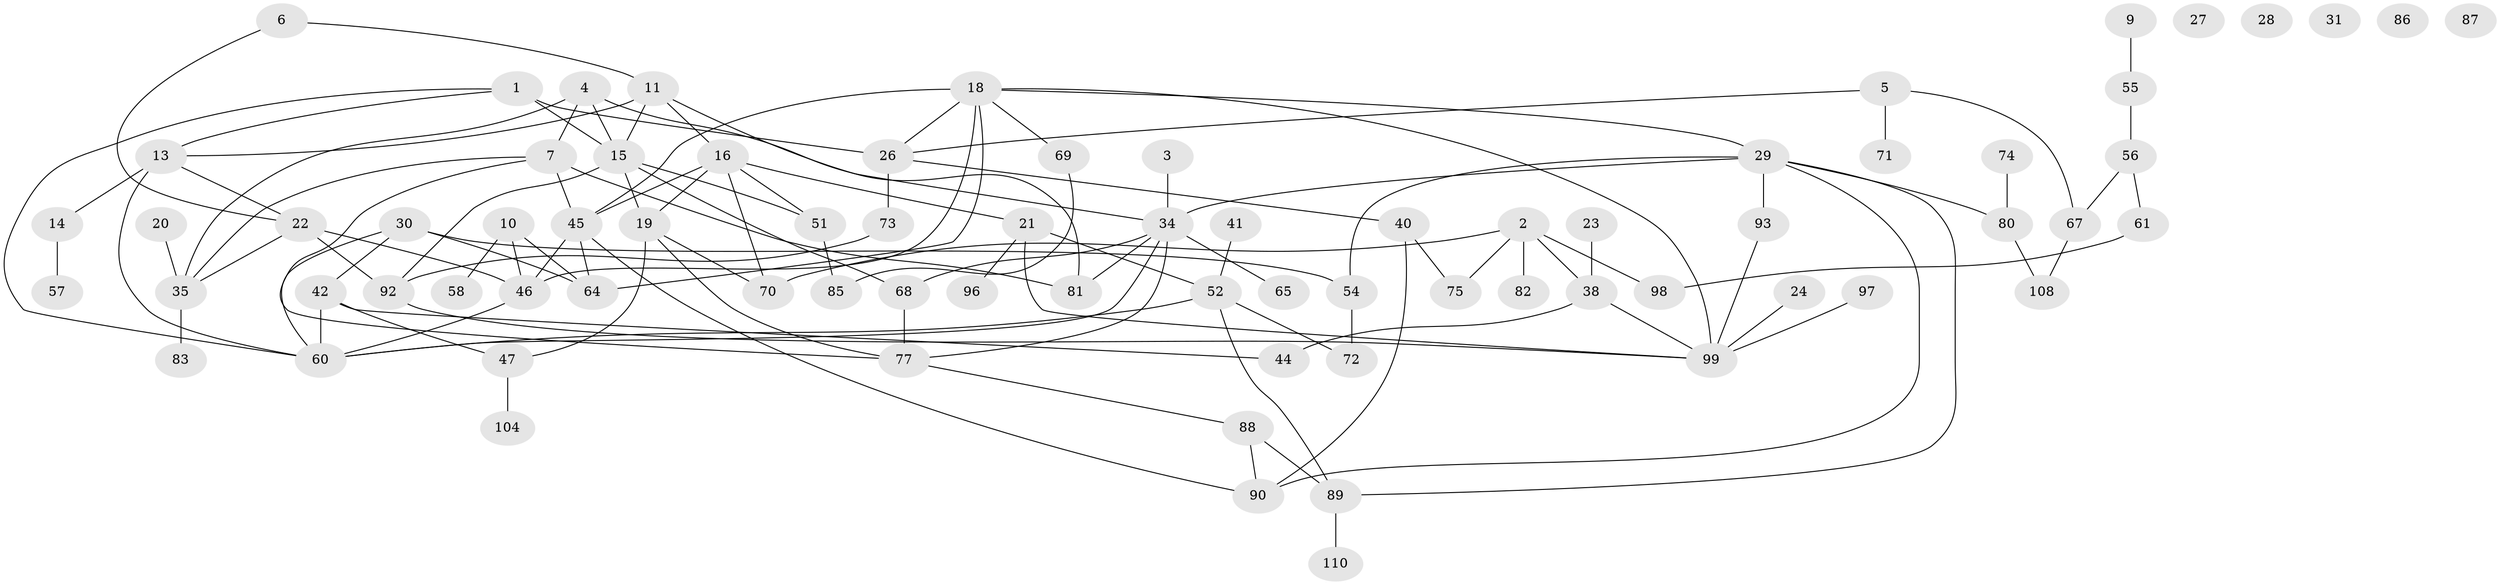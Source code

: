 // original degree distribution, {2: 0.19090909090909092, 1: 0.19090909090909092, 4: 0.18181818181818182, 3: 0.2727272727272727, 5: 0.09090909090909091, 6: 0.01818181818181818, 0: 0.045454545454545456, 7: 0.00909090909090909}
// Generated by graph-tools (version 1.1) at 2025/16/03/04/25 18:16:33]
// undirected, 77 vertices, 116 edges
graph export_dot {
graph [start="1"]
  node [color=gray90,style=filled];
  1 [super="+49"];
  2 [super="+12"];
  3;
  4 [super="+32"];
  5;
  6;
  7 [super="+8"];
  9 [super="+25"];
  10 [super="+33"];
  11 [super="+107"];
  13 [super="+39"];
  14 [super="+76"];
  15 [super="+17"];
  16 [super="+79"];
  18 [super="+66+36"];
  19 [super="+102"];
  20;
  21;
  22 [super="+78+37"];
  23;
  24;
  26 [super="+48"];
  27;
  28;
  29 [super="+59+50"];
  30 [super="+94"];
  31;
  34 [super="+43"];
  35 [super="+100+53"];
  38;
  40;
  41;
  42;
  44;
  45 [super="+109"];
  46;
  47;
  51;
  52 [super="+106"];
  54;
  55;
  56;
  57;
  58;
  60 [super="+62"];
  61;
  64;
  65;
  67;
  68;
  69;
  70;
  71;
  72;
  73;
  74;
  75;
  77 [super="+84"];
  80;
  81;
  82;
  83;
  85;
  86;
  87;
  88;
  89;
  90;
  92 [super="+103"];
  93;
  96;
  97;
  98;
  99;
  104;
  108;
  110;
  1 -- 26 [weight=2];
  1 -- 13;
  1 -- 15;
  1 -- 60;
  2 -- 98;
  2 -- 82;
  2 -- 38;
  2 -- 70;
  2 -- 75;
  3 -- 34;
  4 -- 7;
  4 -- 15;
  4 -- 35;
  4 -- 34;
  5 -- 26;
  5 -- 67;
  5 -- 71;
  6 -- 11;
  6 -- 22;
  7 -- 81;
  7 -- 35;
  7 -- 45;
  7 -- 77;
  9 -- 55;
  10 -- 64;
  10 -- 58;
  10 -- 46;
  11 -- 15;
  11 -- 81;
  11 -- 16;
  11 -- 13;
  13 -- 14;
  13 -- 22;
  13 -- 60;
  14 -- 57;
  15 -- 68;
  15 -- 19;
  15 -- 51;
  15 -- 92;
  16 -- 70;
  16 -- 19;
  16 -- 51;
  16 -- 21;
  16 -- 45;
  18 -- 99;
  18 -- 64;
  18 -- 69;
  18 -- 45;
  18 -- 26;
  18 -- 29;
  18 -- 46;
  19 -- 70;
  19 -- 77;
  19 -- 47;
  20 -- 35;
  21 -- 52;
  21 -- 96;
  21 -- 99;
  22 -- 92;
  22 -- 46;
  22 -- 35;
  23 -- 38;
  24 -- 99;
  26 -- 40;
  26 -- 73;
  29 -- 80;
  29 -- 93 [weight=2];
  29 -- 89;
  29 -- 54;
  29 -- 90;
  29 -- 34;
  30 -- 54;
  30 -- 64;
  30 -- 42;
  30 -- 60;
  34 -- 65;
  34 -- 81;
  34 -- 68;
  34 -- 77;
  34 -- 60;
  35 -- 83;
  38 -- 44;
  38 -- 99;
  40 -- 75;
  40 -- 90;
  41 -- 52;
  42 -- 44;
  42 -- 47;
  42 -- 60;
  45 -- 46;
  45 -- 90;
  45 -- 64;
  46 -- 60;
  47 -- 104;
  51 -- 85;
  52 -- 89;
  52 -- 72;
  52 -- 60;
  54 -- 72;
  55 -- 56;
  56 -- 61;
  56 -- 67;
  61 -- 98;
  67 -- 108;
  68 -- 77;
  69 -- 85;
  73 -- 92;
  74 -- 80;
  77 -- 88;
  80 -- 108;
  88 -- 89;
  88 -- 90;
  89 -- 110;
  92 -- 99;
  93 -- 99;
  97 -- 99;
}
